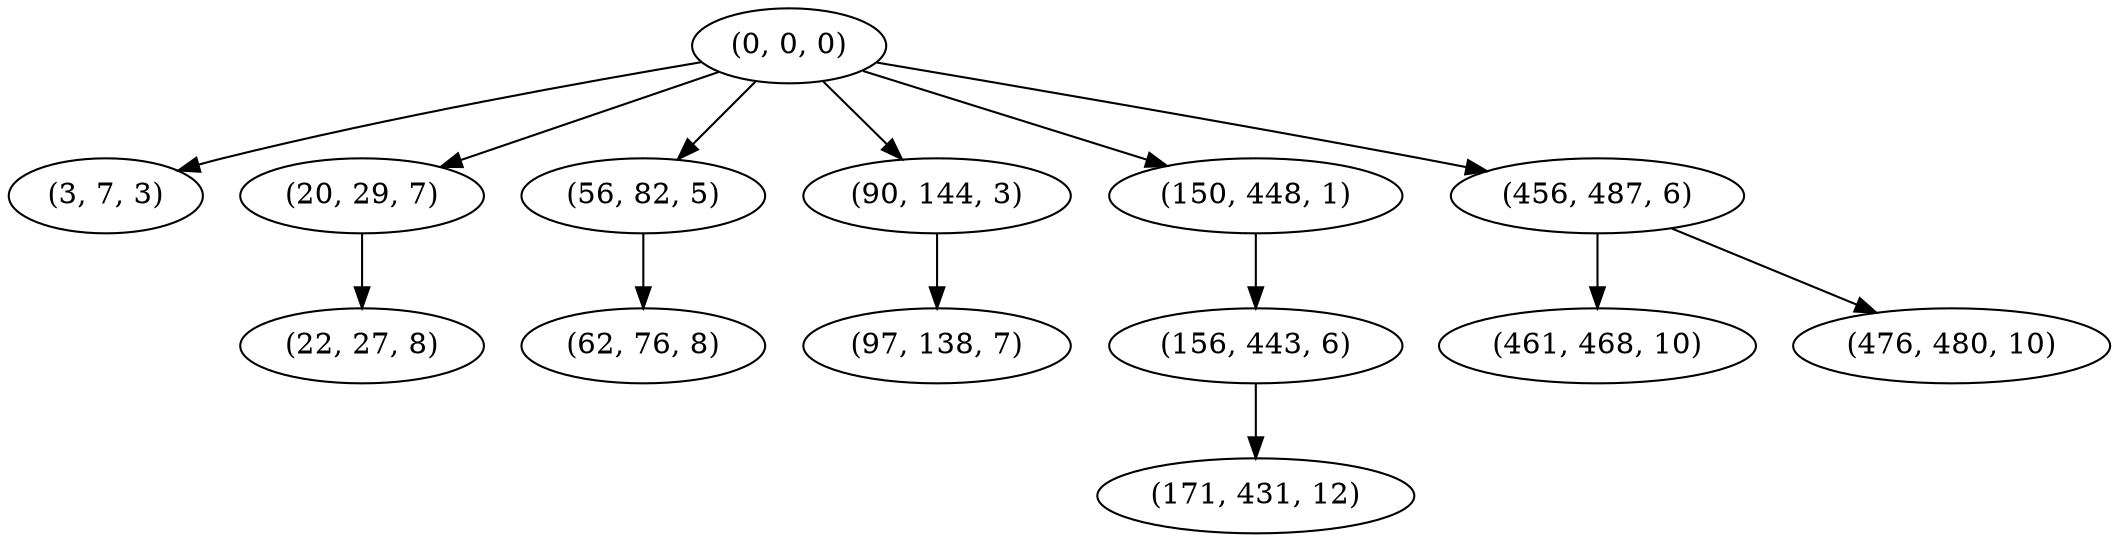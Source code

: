 digraph tree {
    "(0, 0, 0)";
    "(3, 7, 3)";
    "(20, 29, 7)";
    "(22, 27, 8)";
    "(56, 82, 5)";
    "(62, 76, 8)";
    "(90, 144, 3)";
    "(97, 138, 7)";
    "(150, 448, 1)";
    "(156, 443, 6)";
    "(171, 431, 12)";
    "(456, 487, 6)";
    "(461, 468, 10)";
    "(476, 480, 10)";
    "(0, 0, 0)" -> "(3, 7, 3)";
    "(0, 0, 0)" -> "(20, 29, 7)";
    "(0, 0, 0)" -> "(56, 82, 5)";
    "(0, 0, 0)" -> "(90, 144, 3)";
    "(0, 0, 0)" -> "(150, 448, 1)";
    "(0, 0, 0)" -> "(456, 487, 6)";
    "(20, 29, 7)" -> "(22, 27, 8)";
    "(56, 82, 5)" -> "(62, 76, 8)";
    "(90, 144, 3)" -> "(97, 138, 7)";
    "(150, 448, 1)" -> "(156, 443, 6)";
    "(156, 443, 6)" -> "(171, 431, 12)";
    "(456, 487, 6)" -> "(461, 468, 10)";
    "(456, 487, 6)" -> "(476, 480, 10)";
}
